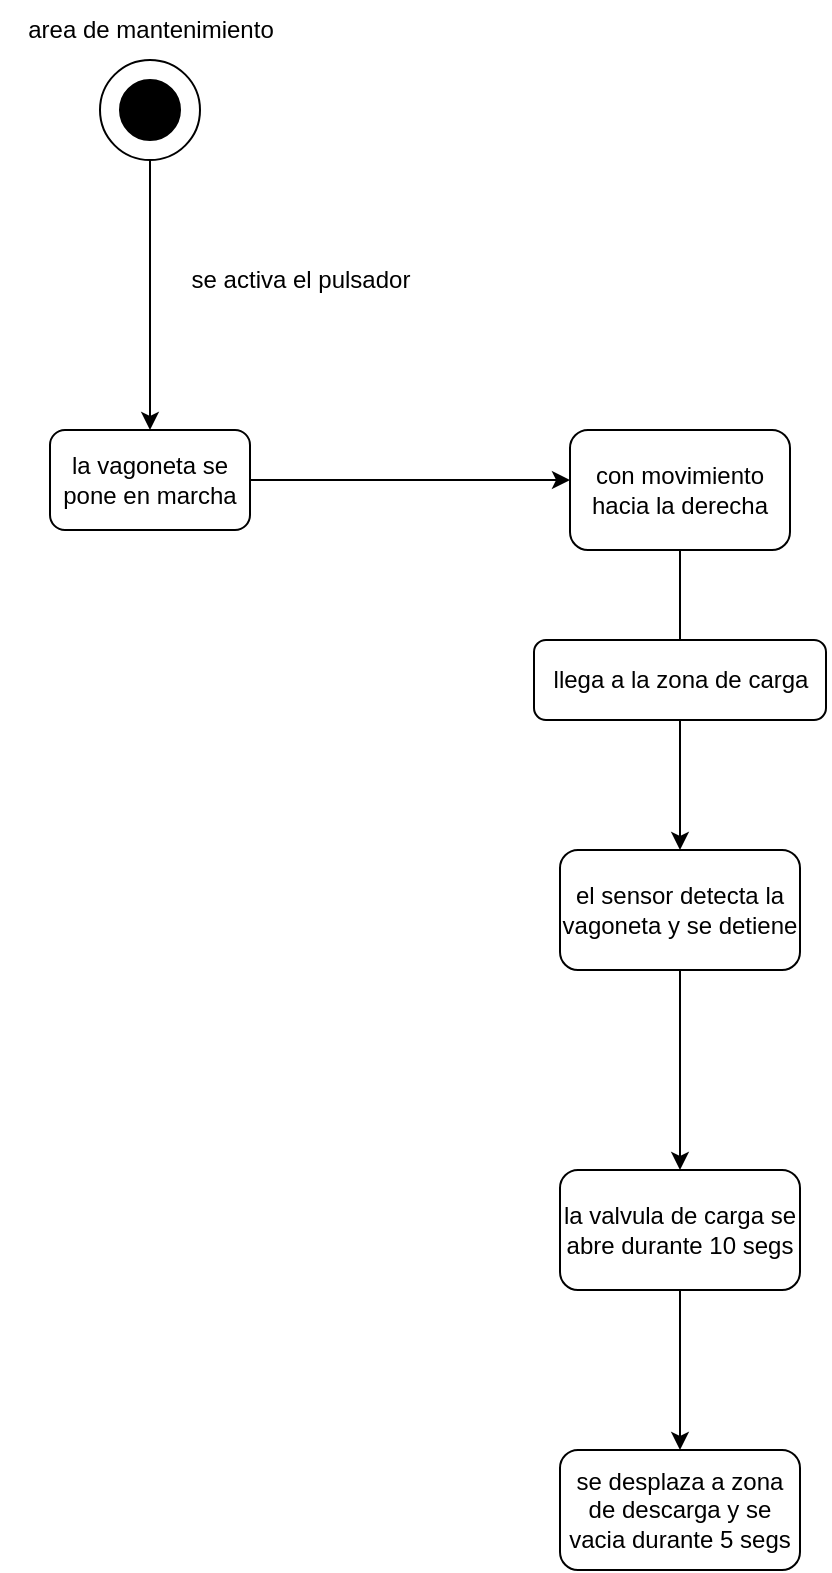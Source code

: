 <mxfile version="20.0.4" type="device"><diagram id="ue_XV2XpdhIH7EKuCVQC" name="Page-1"><mxGraphModel dx="526" dy="450" grid="1" gridSize="10" guides="1" tooltips="1" connect="1" arrows="1" fold="1" page="1" pageScale="1" pageWidth="827" pageHeight="1169" background="#ffffff" math="0" shadow="0"><root><mxCell id="0"/><mxCell id="1" parent="0"/><mxCell id="j3nhb3ECOYbJjBdRVO-o-5" style="edgeStyle=orthogonalEdgeStyle;rounded=0;orthogonalLoop=1;jettySize=auto;html=1;exitX=0.5;exitY=1;exitDx=0;exitDy=0;entryX=0.5;entryY=0;entryDx=0;entryDy=0;" edge="1" parent="1" source="j3nhb3ECOYbJjBdRVO-o-1" target="j3nhb3ECOYbJjBdRVO-o-7"><mxGeometry relative="1" as="geometry"><mxPoint x="130" y="340" as="targetPoint"/></mxGeometry></mxCell><mxCell id="j3nhb3ECOYbJjBdRVO-o-1" value="" style="ellipse;whiteSpace=wrap;html=1;" vertex="1" parent="1"><mxGeometry x="105" y="195" width="50" height="50" as="geometry"/></mxCell><mxCell id="j3nhb3ECOYbJjBdRVO-o-2" value="" style="ellipse;whiteSpace=wrap;html=1;aspect=fixed;fillColor=#000000;" vertex="1" parent="1"><mxGeometry x="115" y="205" width="30" height="30" as="geometry"/></mxCell><mxCell id="j3nhb3ECOYbJjBdRVO-o-3" value="area de mantenimiento" style="text;html=1;align=center;verticalAlign=middle;resizable=0;points=[];autosize=1;strokeColor=none;fillColor=none;" vertex="1" parent="1"><mxGeometry x="55" y="165" width="150" height="30" as="geometry"/></mxCell><mxCell id="j3nhb3ECOYbJjBdRVO-o-6" value="se activa el pulsador" style="text;html=1;align=center;verticalAlign=middle;resizable=0;points=[];autosize=1;strokeColor=none;fillColor=none;" vertex="1" parent="1"><mxGeometry x="140" y="290" width="130" height="30" as="geometry"/></mxCell><mxCell id="j3nhb3ECOYbJjBdRVO-o-10" style="edgeStyle=orthogonalEdgeStyle;rounded=0;orthogonalLoop=1;jettySize=auto;html=1;exitX=1;exitY=0.5;exitDx=0;exitDy=0;" edge="1" parent="1" source="j3nhb3ECOYbJjBdRVO-o-7"><mxGeometry relative="1" as="geometry"><mxPoint x="340" y="405" as="targetPoint"/></mxGeometry></mxCell><mxCell id="j3nhb3ECOYbJjBdRVO-o-7" value="la vagoneta se pone en marcha" style="rounded=1;whiteSpace=wrap;html=1;" vertex="1" parent="1"><mxGeometry x="80" y="380" width="100" height="50" as="geometry"/></mxCell><mxCell id="j3nhb3ECOYbJjBdRVO-o-12" style="edgeStyle=orthogonalEdgeStyle;rounded=0;orthogonalLoop=1;jettySize=auto;html=1;exitX=0.5;exitY=1;exitDx=0;exitDy=0;" edge="1" parent="1" source="j3nhb3ECOYbJjBdRVO-o-11" target="j3nhb3ECOYbJjBdRVO-o-13"><mxGeometry relative="1" as="geometry"><mxPoint x="395" y="510" as="targetPoint"/><Array as="points"><mxPoint x="395" y="550"/><mxPoint x="395" y="550"/></Array></mxGeometry></mxCell><mxCell id="j3nhb3ECOYbJjBdRVO-o-11" value="con movimiento hacia la derecha" style="rounded=1;whiteSpace=wrap;html=1;" vertex="1" parent="1"><mxGeometry x="340" y="380" width="110" height="60" as="geometry"/></mxCell><mxCell id="j3nhb3ECOYbJjBdRVO-o-15" style="edgeStyle=orthogonalEdgeStyle;rounded=0;orthogonalLoop=1;jettySize=auto;html=1;exitX=0.5;exitY=1;exitDx=0;exitDy=0;" edge="1" parent="1" source="j3nhb3ECOYbJjBdRVO-o-13" target="j3nhb3ECOYbJjBdRVO-o-16"><mxGeometry relative="1" as="geometry"><mxPoint x="395" y="720" as="targetPoint"/></mxGeometry></mxCell><mxCell id="j3nhb3ECOYbJjBdRVO-o-13" value="el sensor detecta la vagoneta y se detiene" style="rounded=1;whiteSpace=wrap;html=1;" vertex="1" parent="1"><mxGeometry x="335" y="590" width="120" height="60" as="geometry"/></mxCell><mxCell id="j3nhb3ECOYbJjBdRVO-o-17" style="edgeStyle=orthogonalEdgeStyle;rounded=0;orthogonalLoop=1;jettySize=auto;html=1;exitX=0.5;exitY=1;exitDx=0;exitDy=0;" edge="1" parent="1" source="j3nhb3ECOYbJjBdRVO-o-16" target="j3nhb3ECOYbJjBdRVO-o-18"><mxGeometry relative="1" as="geometry"><mxPoint x="395" y="850" as="targetPoint"/></mxGeometry></mxCell><mxCell id="j3nhb3ECOYbJjBdRVO-o-16" value="la valvula de carga se abre durante 10 segs" style="rounded=1;whiteSpace=wrap;html=1;" vertex="1" parent="1"><mxGeometry x="335" y="750" width="120" height="60" as="geometry"/></mxCell><mxCell id="j3nhb3ECOYbJjBdRVO-o-18" value="se desplaza a zona de descarga y se vacia durante 5 segs" style="rounded=1;whiteSpace=wrap;html=1;" vertex="1" parent="1"><mxGeometry x="335" y="890" width="120" height="60" as="geometry"/></mxCell><mxCell id="j3nhb3ECOYbJjBdRVO-o-19" value="" style="rounded=1;whiteSpace=wrap;html=1;" vertex="1" parent="1"><mxGeometry x="322" y="485" width="146" height="40" as="geometry"/></mxCell><mxCell id="j3nhb3ECOYbJjBdRVO-o-14" value="llega a la zona de carga" style="text;html=1;align=center;verticalAlign=middle;resizable=0;points=[];autosize=1;strokeColor=none;fillColor=none;" vertex="1" parent="1"><mxGeometry x="320" y="490" width="150" height="30" as="geometry"/></mxCell></root></mxGraphModel></diagram></mxfile>